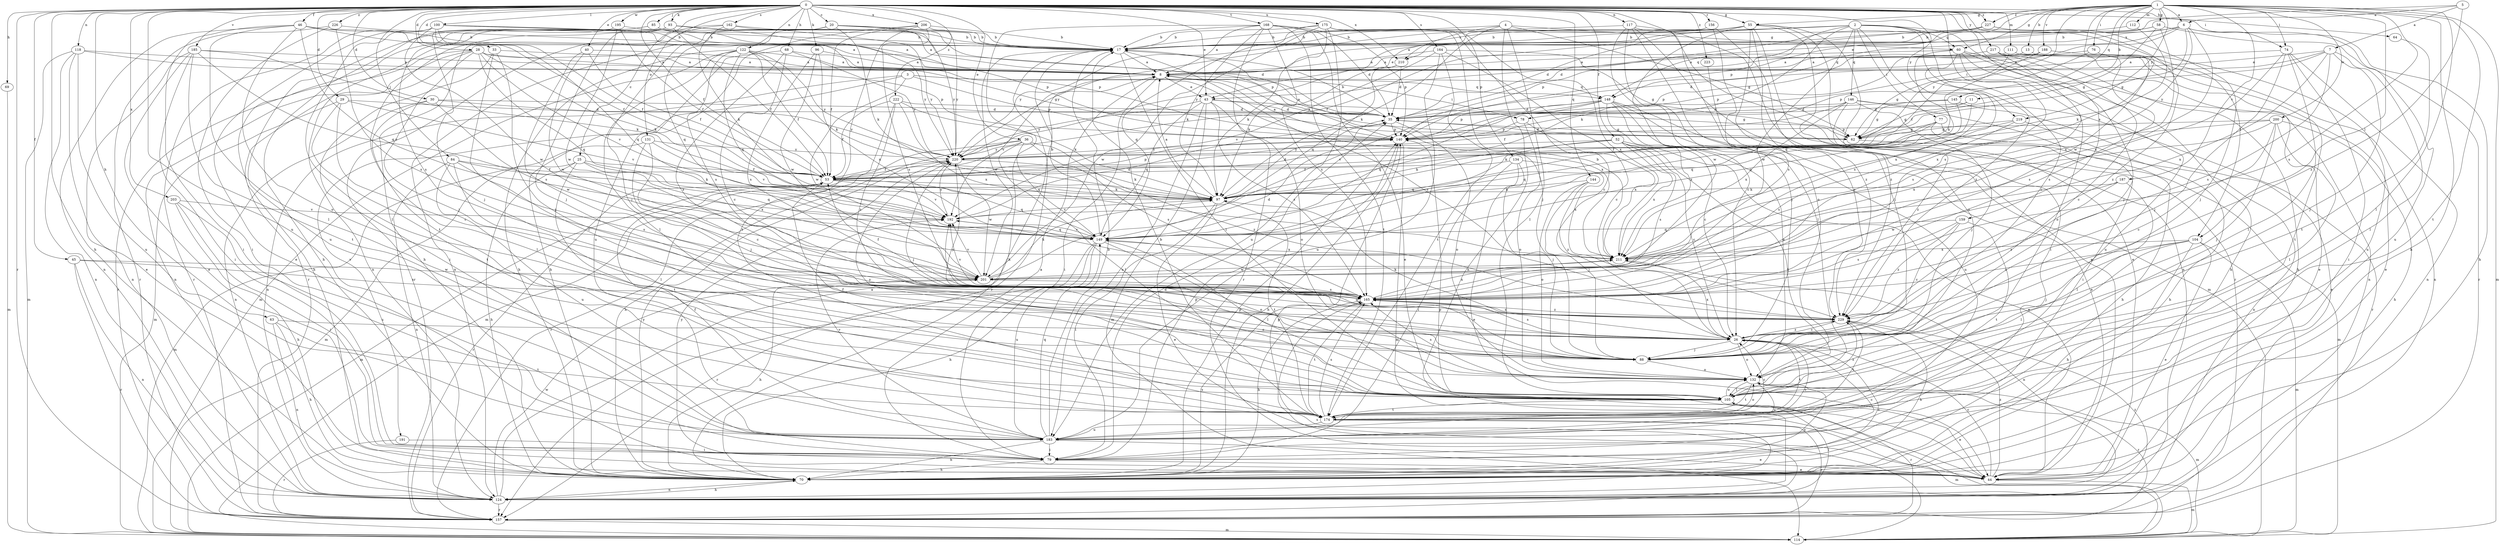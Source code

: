 strict digraph  {
0;
1;
2;
3;
4;
5;
6;
7;
8;
11;
13;
17;
20;
25;
26;
28;
29;
30;
33;
35;
36;
40;
43;
44;
45;
46;
52;
53;
55;
58;
60;
62;
63;
64;
68;
69;
70;
74;
76;
77;
78;
79;
84;
85;
88;
93;
96;
97;
100;
104;
105;
111;
112;
114;
117;
118;
122;
124;
131;
132;
134;
140;
144;
145;
146;
148;
149;
156;
157;
159;
162;
164;
165;
168;
174;
175;
183;
185;
187;
188;
191;
192;
195;
200;
201;
203;
206;
210;
211;
217;
219;
220;
222;
223;
226;
227;
229;
0 -> 20  [label=c];
0 -> 25  [label=c];
0 -> 28  [label=d];
0 -> 29  [label=d];
0 -> 30  [label=d];
0 -> 33  [label=d];
0 -> 36  [label=e];
0 -> 40  [label=e];
0 -> 43  [label=e];
0 -> 45  [label=f];
0 -> 46  [label=f];
0 -> 52  [label=f];
0 -> 53  [label=f];
0 -> 55  [label=g];
0 -> 63  [label=h];
0 -> 64  [label=h];
0 -> 68  [label=h];
0 -> 69  [label=h];
0 -> 70  [label=h];
0 -> 74  [label=i];
0 -> 84  [label=j];
0 -> 85  [label=j];
0 -> 93  [label=k];
0 -> 96  [label=k];
0 -> 100  [label=l];
0 -> 104  [label=l];
0 -> 111  [label=m];
0 -> 117  [label=n];
0 -> 118  [label=n];
0 -> 122  [label=n];
0 -> 131  [label=o];
0 -> 132  [label=o];
0 -> 134  [label=p];
0 -> 144  [label=q];
0 -> 156  [label=r];
0 -> 157  [label=r];
0 -> 159  [label=s];
0 -> 162  [label=s];
0 -> 164  [label=s];
0 -> 165  [label=s];
0 -> 168  [label=t];
0 -> 175  [label=u];
0 -> 183  [label=u];
0 -> 185  [label=v];
0 -> 195  [label=w];
0 -> 203  [label=x];
0 -> 206  [label=x];
0 -> 210  [label=x];
0 -> 217  [label=y];
0 -> 219  [label=y];
0 -> 222  [label=z];
0 -> 223  [label=z];
0 -> 226  [label=z];
0 -> 227  [label=z];
1 -> 6  [label=a];
1 -> 11  [label=b];
1 -> 13  [label=b];
1 -> 55  [label=g];
1 -> 58  [label=g];
1 -> 60  [label=g];
1 -> 70  [label=h];
1 -> 74  [label=i];
1 -> 76  [label=i];
1 -> 104  [label=l];
1 -> 105  [label=l];
1 -> 112  [label=m];
1 -> 114  [label=m];
1 -> 140  [label=p];
1 -> 145  [label=q];
1 -> 165  [label=s];
1 -> 174  [label=t];
1 -> 187  [label=v];
1 -> 188  [label=v];
1 -> 200  [label=w];
1 -> 201  [label=w];
1 -> 219  [label=y];
1 -> 220  [label=y];
1 -> 227  [label=z];
2 -> 17  [label=b];
2 -> 26  [label=c];
2 -> 35  [label=d];
2 -> 43  [label=e];
2 -> 60  [label=g];
2 -> 77  [label=i];
2 -> 88  [label=j];
2 -> 97  [label=k];
2 -> 146  [label=q];
2 -> 148  [label=q];
2 -> 165  [label=s];
2 -> 201  [label=w];
2 -> 229  [label=z];
3 -> 78  [label=i];
3 -> 124  [label=n];
3 -> 140  [label=p];
3 -> 148  [label=q];
3 -> 191  [label=v];
3 -> 201  [label=w];
4 -> 60  [label=g];
4 -> 62  [label=g];
4 -> 97  [label=k];
4 -> 105  [label=l];
4 -> 124  [label=n];
4 -> 210  [label=x];
4 -> 220  [label=y];
5 -> 6  [label=a];
5 -> 7  [label=a];
5 -> 43  [label=e];
5 -> 229  [label=z];
6 -> 17  [label=b];
6 -> 62  [label=g];
6 -> 70  [label=h];
6 -> 78  [label=i];
6 -> 148  [label=q];
6 -> 183  [label=u];
6 -> 210  [label=x];
6 -> 211  [label=x];
6 -> 220  [label=y];
7 -> 8  [label=a];
7 -> 35  [label=d];
7 -> 88  [label=j];
7 -> 105  [label=l];
7 -> 140  [label=p];
7 -> 165  [label=s];
7 -> 211  [label=x];
8 -> 43  [label=e];
8 -> 79  [label=i];
8 -> 148  [label=q];
8 -> 192  [label=v];
8 -> 211  [label=x];
11 -> 35  [label=d];
11 -> 62  [label=g];
11 -> 149  [label=q];
13 -> 8  [label=a];
13 -> 124  [label=n];
13 -> 140  [label=p];
17 -> 8  [label=a];
17 -> 105  [label=l];
17 -> 157  [label=r];
17 -> 201  [label=w];
17 -> 229  [label=z];
20 -> 17  [label=b];
20 -> 88  [label=j];
20 -> 97  [label=k];
20 -> 124  [label=n];
20 -> 140  [label=p];
20 -> 149  [label=q];
20 -> 220  [label=y];
25 -> 53  [label=f];
25 -> 70  [label=h];
25 -> 114  [label=m];
25 -> 149  [label=q];
25 -> 174  [label=t];
25 -> 211  [label=x];
26 -> 88  [label=j];
26 -> 97  [label=k];
26 -> 132  [label=o];
26 -> 165  [label=s];
26 -> 174  [label=t];
26 -> 211  [label=x];
26 -> 220  [label=y];
26 -> 229  [label=z];
28 -> 8  [label=a];
28 -> 62  [label=g];
28 -> 70  [label=h];
28 -> 88  [label=j];
28 -> 97  [label=k];
28 -> 124  [label=n];
28 -> 149  [label=q];
28 -> 157  [label=r];
28 -> 192  [label=v];
29 -> 26  [label=c];
29 -> 35  [label=d];
29 -> 114  [label=m];
29 -> 174  [label=t];
29 -> 192  [label=v];
30 -> 35  [label=d];
30 -> 105  [label=l];
30 -> 124  [label=n];
30 -> 201  [label=w];
30 -> 220  [label=y];
33 -> 8  [label=a];
33 -> 79  [label=i];
33 -> 88  [label=j];
33 -> 105  [label=l];
35 -> 8  [label=a];
35 -> 17  [label=b];
35 -> 62  [label=g];
35 -> 132  [label=o];
35 -> 140  [label=p];
36 -> 70  [label=h];
36 -> 105  [label=l];
36 -> 149  [label=q];
36 -> 157  [label=r];
36 -> 165  [label=s];
36 -> 220  [label=y];
36 -> 229  [label=z];
40 -> 8  [label=a];
40 -> 53  [label=f];
40 -> 165  [label=s];
40 -> 201  [label=w];
43 -> 35  [label=d];
43 -> 62  [label=g];
43 -> 114  [label=m];
43 -> 132  [label=o];
43 -> 149  [label=q];
43 -> 165  [label=s];
43 -> 183  [label=u];
43 -> 220  [label=y];
44 -> 26  [label=c];
44 -> 114  [label=m];
44 -> 140  [label=p];
44 -> 220  [label=y];
44 -> 229  [label=z];
45 -> 124  [label=n];
45 -> 157  [label=r];
45 -> 165  [label=s];
45 -> 201  [label=w];
46 -> 8  [label=a];
46 -> 17  [label=b];
46 -> 53  [label=f];
46 -> 79  [label=i];
46 -> 105  [label=l];
46 -> 124  [label=n];
46 -> 132  [label=o];
46 -> 149  [label=q];
52 -> 26  [label=c];
52 -> 44  [label=e];
52 -> 97  [label=k];
52 -> 105  [label=l];
52 -> 149  [label=q];
52 -> 165  [label=s];
52 -> 211  [label=x];
52 -> 220  [label=y];
53 -> 97  [label=k];
53 -> 114  [label=m];
53 -> 140  [label=p];
53 -> 149  [label=q];
53 -> 157  [label=r];
53 -> 192  [label=v];
55 -> 17  [label=b];
55 -> 44  [label=e];
55 -> 53  [label=f];
55 -> 79  [label=i];
55 -> 88  [label=j];
55 -> 124  [label=n];
55 -> 132  [label=o];
55 -> 201  [label=w];
55 -> 220  [label=y];
55 -> 229  [label=z];
58 -> 8  [label=a];
58 -> 17  [label=b];
58 -> 62  [label=g];
58 -> 157  [label=r];
58 -> 211  [label=x];
60 -> 8  [label=a];
60 -> 70  [label=h];
60 -> 124  [label=n];
60 -> 132  [label=o];
60 -> 149  [label=q];
60 -> 183  [label=u];
60 -> 211  [label=x];
62 -> 8  [label=a];
62 -> 35  [label=d];
62 -> 114  [label=m];
63 -> 26  [label=c];
63 -> 70  [label=h];
63 -> 124  [label=n];
63 -> 174  [label=t];
64 -> 174  [label=t];
68 -> 8  [label=a];
68 -> 26  [label=c];
68 -> 70  [label=h];
68 -> 220  [label=y];
68 -> 229  [label=z];
69 -> 114  [label=m];
70 -> 26  [label=c];
70 -> 124  [label=n];
70 -> 132  [label=o];
70 -> 140  [label=p];
70 -> 165  [label=s];
70 -> 220  [label=y];
74 -> 8  [label=a];
74 -> 79  [label=i];
74 -> 88  [label=j];
74 -> 105  [label=l];
74 -> 124  [label=n];
74 -> 165  [label=s];
76 -> 8  [label=a];
76 -> 53  [label=f];
76 -> 183  [label=u];
76 -> 211  [label=x];
77 -> 53  [label=f];
77 -> 62  [label=g];
77 -> 70  [label=h];
77 -> 124  [label=n];
77 -> 149  [label=q];
78 -> 132  [label=o];
78 -> 140  [label=p];
78 -> 211  [label=x];
79 -> 8  [label=a];
79 -> 26  [label=c];
79 -> 35  [label=d];
79 -> 44  [label=e];
79 -> 70  [label=h];
79 -> 140  [label=p];
84 -> 53  [label=f];
84 -> 97  [label=k];
84 -> 105  [label=l];
84 -> 124  [label=n];
84 -> 165  [label=s];
84 -> 183  [label=u];
85 -> 8  [label=a];
85 -> 17  [label=b];
85 -> 140  [label=p];
85 -> 165  [label=s];
85 -> 183  [label=u];
88 -> 132  [label=o];
88 -> 149  [label=q];
93 -> 17  [label=b];
93 -> 35  [label=d];
93 -> 53  [label=f];
93 -> 88  [label=j];
93 -> 124  [label=n];
93 -> 157  [label=r];
93 -> 174  [label=t];
93 -> 220  [label=y];
96 -> 8  [label=a];
96 -> 165  [label=s];
96 -> 201  [label=w];
96 -> 211  [label=x];
97 -> 8  [label=a];
97 -> 35  [label=d];
97 -> 44  [label=e];
97 -> 79  [label=i];
97 -> 174  [label=t];
97 -> 192  [label=v];
100 -> 8  [label=a];
100 -> 17  [label=b];
100 -> 44  [label=e];
100 -> 53  [label=f];
100 -> 105  [label=l];
100 -> 140  [label=p];
100 -> 149  [label=q];
100 -> 157  [label=r];
100 -> 201  [label=w];
104 -> 44  [label=e];
104 -> 70  [label=h];
104 -> 88  [label=j];
104 -> 105  [label=l];
104 -> 114  [label=m];
104 -> 165  [label=s];
104 -> 211  [label=x];
105 -> 44  [label=e];
105 -> 53  [label=f];
105 -> 132  [label=o];
105 -> 157  [label=r];
105 -> 174  [label=t];
105 -> 220  [label=y];
105 -> 229  [label=z];
111 -> 8  [label=a];
111 -> 44  [label=e];
111 -> 62  [label=g];
111 -> 165  [label=s];
112 -> 17  [label=b];
112 -> 97  [label=k];
114 -> 165  [label=s];
117 -> 17  [label=b];
117 -> 26  [label=c];
117 -> 44  [label=e];
117 -> 88  [label=j];
117 -> 105  [label=l];
117 -> 114  [label=m];
117 -> 157  [label=r];
118 -> 8  [label=a];
118 -> 44  [label=e];
118 -> 114  [label=m];
118 -> 124  [label=n];
118 -> 140  [label=p];
118 -> 183  [label=u];
122 -> 8  [label=a];
122 -> 53  [label=f];
122 -> 70  [label=h];
122 -> 97  [label=k];
122 -> 105  [label=l];
122 -> 114  [label=m];
122 -> 149  [label=q];
122 -> 165  [label=s];
122 -> 220  [label=y];
124 -> 8  [label=a];
124 -> 70  [label=h];
124 -> 105  [label=l];
124 -> 140  [label=p];
124 -> 157  [label=r];
124 -> 201  [label=w];
124 -> 229  [label=z];
131 -> 26  [label=c];
131 -> 88  [label=j];
131 -> 114  [label=m];
131 -> 192  [label=v];
131 -> 220  [label=y];
132 -> 105  [label=l];
132 -> 114  [label=m];
132 -> 157  [label=r];
132 -> 165  [label=s];
132 -> 174  [label=t];
132 -> 183  [label=u];
134 -> 44  [label=e];
134 -> 53  [label=f];
134 -> 79  [label=i];
134 -> 88  [label=j];
134 -> 211  [label=x];
140 -> 8  [label=a];
140 -> 70  [label=h];
140 -> 114  [label=m];
140 -> 220  [label=y];
144 -> 88  [label=j];
144 -> 97  [label=k];
144 -> 132  [label=o];
144 -> 229  [label=z];
145 -> 35  [label=d];
145 -> 44  [label=e];
145 -> 62  [label=g];
145 -> 149  [label=q];
146 -> 35  [label=d];
146 -> 53  [label=f];
146 -> 79  [label=i];
146 -> 88  [label=j];
146 -> 157  [label=r];
146 -> 211  [label=x];
146 -> 229  [label=z];
148 -> 26  [label=c];
148 -> 35  [label=d];
148 -> 44  [label=e];
148 -> 132  [label=o];
148 -> 140  [label=p];
148 -> 149  [label=q];
148 -> 183  [label=u];
148 -> 192  [label=v];
148 -> 211  [label=x];
149 -> 17  [label=b];
149 -> 70  [label=h];
149 -> 105  [label=l];
149 -> 132  [label=o];
149 -> 157  [label=r];
149 -> 183  [label=u];
149 -> 192  [label=v];
149 -> 211  [label=x];
156 -> 17  [label=b];
156 -> 165  [label=s];
156 -> 220  [label=y];
156 -> 229  [label=z];
157 -> 114  [label=m];
159 -> 26  [label=c];
159 -> 149  [label=q];
159 -> 165  [label=s];
159 -> 174  [label=t];
159 -> 229  [label=z];
162 -> 17  [label=b];
162 -> 70  [label=h];
162 -> 97  [label=k];
162 -> 157  [label=r];
162 -> 220  [label=y];
164 -> 8  [label=a];
164 -> 26  [label=c];
164 -> 62  [label=g];
164 -> 174  [label=t];
164 -> 183  [label=u];
164 -> 192  [label=v];
165 -> 53  [label=f];
165 -> 70  [label=h];
165 -> 174  [label=t];
165 -> 192  [label=v];
165 -> 211  [label=x];
165 -> 229  [label=z];
168 -> 8  [label=a];
168 -> 17  [label=b];
168 -> 35  [label=d];
168 -> 44  [label=e];
168 -> 70  [label=h];
168 -> 97  [label=k];
168 -> 140  [label=p];
168 -> 157  [label=r];
168 -> 165  [label=s];
168 -> 174  [label=t];
174 -> 17  [label=b];
174 -> 26  [label=c];
174 -> 114  [label=m];
174 -> 132  [label=o];
174 -> 157  [label=r];
174 -> 165  [label=s];
174 -> 183  [label=u];
175 -> 17  [label=b];
175 -> 26  [label=c];
175 -> 88  [label=j];
175 -> 97  [label=k];
175 -> 149  [label=q];
175 -> 183  [label=u];
175 -> 201  [label=w];
175 -> 211  [label=x];
183 -> 17  [label=b];
183 -> 26  [label=c];
183 -> 44  [label=e];
183 -> 53  [label=f];
183 -> 70  [label=h];
183 -> 79  [label=i];
183 -> 149  [label=q];
183 -> 192  [label=v];
185 -> 8  [label=a];
185 -> 44  [label=e];
185 -> 79  [label=i];
185 -> 97  [label=k];
185 -> 124  [label=n];
185 -> 174  [label=t];
185 -> 192  [label=v];
187 -> 97  [label=k];
187 -> 105  [label=l];
187 -> 201  [label=w];
187 -> 229  [label=z];
188 -> 8  [label=a];
188 -> 97  [label=k];
188 -> 140  [label=p];
188 -> 174  [label=t];
191 -> 79  [label=i];
191 -> 157  [label=r];
192 -> 35  [label=d];
192 -> 149  [label=q];
192 -> 220  [label=y];
195 -> 17  [label=b];
195 -> 53  [label=f];
195 -> 70  [label=h];
195 -> 88  [label=j];
195 -> 201  [label=w];
200 -> 26  [label=c];
200 -> 53  [label=f];
200 -> 70  [label=h];
200 -> 88  [label=j];
200 -> 105  [label=l];
200 -> 140  [label=p];
200 -> 211  [label=x];
201 -> 35  [label=d];
201 -> 70  [label=h];
201 -> 97  [label=k];
201 -> 165  [label=s];
201 -> 192  [label=v];
203 -> 70  [label=h];
203 -> 79  [label=i];
203 -> 183  [label=u];
203 -> 192  [label=v];
206 -> 17  [label=b];
206 -> 53  [label=f];
206 -> 165  [label=s];
206 -> 174  [label=t];
206 -> 183  [label=u];
206 -> 220  [label=y];
210 -> 35  [label=d];
210 -> 97  [label=k];
210 -> 149  [label=q];
211 -> 17  [label=b];
211 -> 124  [label=n];
211 -> 201  [label=w];
217 -> 8  [label=a];
217 -> 26  [label=c];
217 -> 44  [label=e];
217 -> 70  [label=h];
217 -> 165  [label=s];
219 -> 62  [label=g];
219 -> 70  [label=h];
219 -> 97  [label=k];
219 -> 165  [label=s];
220 -> 53  [label=f];
220 -> 88  [label=j];
220 -> 97  [label=k];
220 -> 201  [label=w];
222 -> 35  [label=d];
222 -> 53  [label=f];
222 -> 97  [label=k];
222 -> 114  [label=m];
222 -> 211  [label=x];
222 -> 229  [label=z];
223 -> 229  [label=z];
226 -> 17  [label=b];
226 -> 79  [label=i];
226 -> 157  [label=r];
226 -> 165  [label=s];
227 -> 17  [label=b];
227 -> 35  [label=d];
227 -> 88  [label=j];
227 -> 140  [label=p];
227 -> 229  [label=z];
229 -> 26  [label=c];
229 -> 70  [label=h];
229 -> 165  [label=s];
229 -> 174  [label=t];
229 -> 192  [label=v];
}
